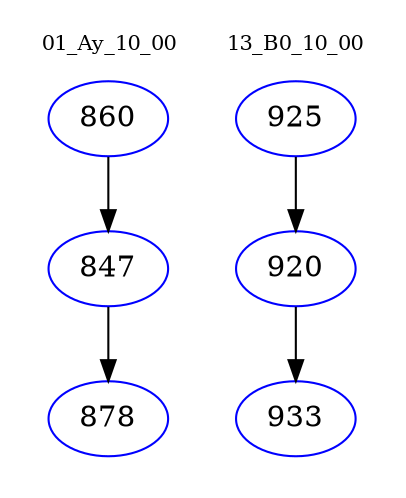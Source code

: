 digraph{
subgraph cluster_0 {
color = white
label = "01_Ay_10_00";
fontsize=10;
T0_860 [label="860", color="blue"]
T0_860 -> T0_847 [color="black"]
T0_847 [label="847", color="blue"]
T0_847 -> T0_878 [color="black"]
T0_878 [label="878", color="blue"]
}
subgraph cluster_1 {
color = white
label = "13_B0_10_00";
fontsize=10;
T1_925 [label="925", color="blue"]
T1_925 -> T1_920 [color="black"]
T1_920 [label="920", color="blue"]
T1_920 -> T1_933 [color="black"]
T1_933 [label="933", color="blue"]
}
}
